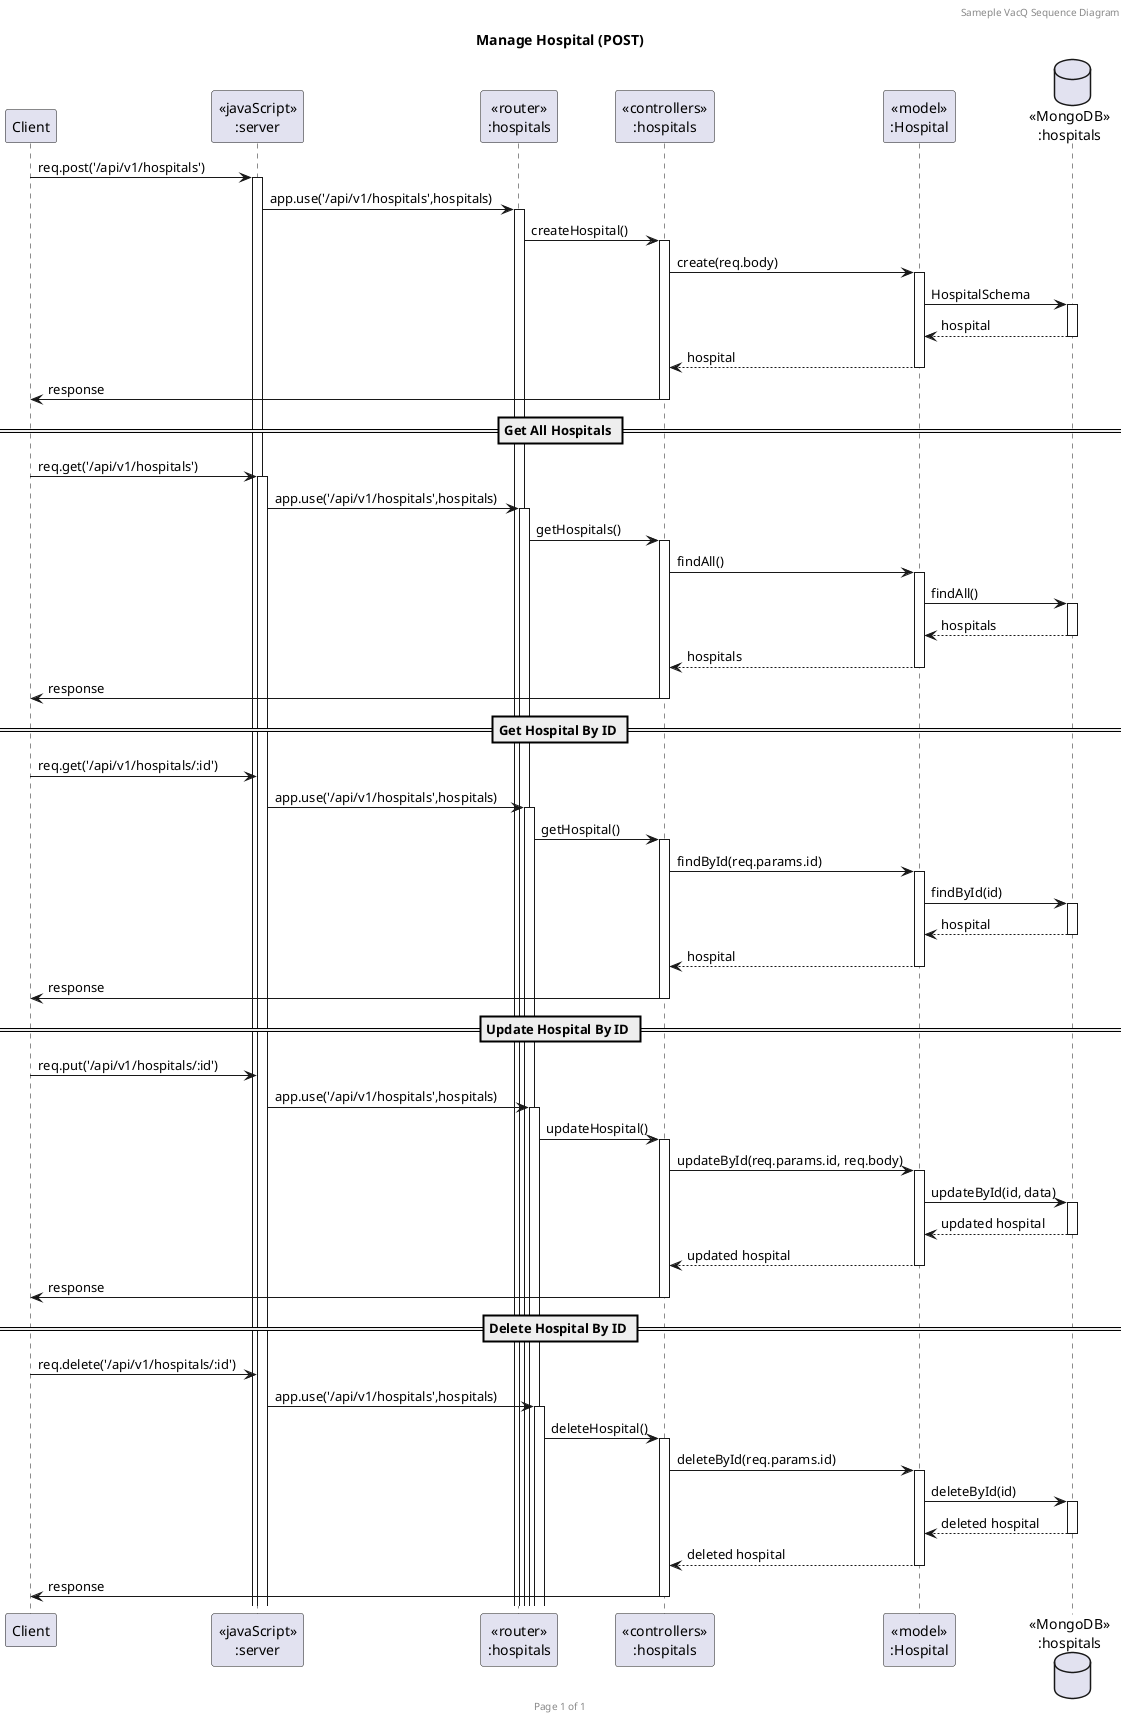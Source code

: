 @startuml Manage Hospital (POST)

header Sameple VacQ Sequence Diagram
footer Page %page% of %lastpage%
title "Manage Hospital (POST)"

participant "Client" as client
participant "<<javaScript>>\n:server" as server
participant "<<router>>\n:hospitals" as routerHospitals
participant "<<controllers>>\n:hospitals" as controllersHospitals
participant "<<model>>\n:Hospital" as modelHospital
database "<<MongoDB>>\n:hospitals" as HospitalsDatabase

client->server ++:req.post('/api/v1/hospitals')
server->routerHospitals ++:app.use('/api/v1/hospitals',hospitals)
routerHospitals -> controllersHospitals ++:createHospital()
controllersHospitals->modelHospital ++:create(req.body)
modelHospital ->HospitalsDatabase ++: HospitalSchema
HospitalsDatabase --> modelHospital --: hospital
controllersHospitals <-- modelHospital --:hospital
controllersHospitals->client --:response


== Get All Hospitals == 

client->server ++:req.get('/api/v1/hospitals')
server->routerHospitals ++:app.use('/api/v1/hospitals',hospitals)
routerHospitals -> controllersHospitals ++:getHospitals()
controllersHospitals -> modelHospital ++:findAll()
modelHospital -> HospitalsDatabase ++: findAll()
HospitalsDatabase --> modelHospital --:hospitals
modelHospital --> controllersHospitals --:hospitals
controllersHospitals ->client --:response
== Get Hospital By ID ==

client->server :req.get('/api/v1/hospitals/:id')
server->routerHospitals ++:app.use('/api/v1/hospitals',hospitals)
routerHospitals -> controllersHospitals ++:getHospital()
controllersHospitals -> modelHospital ++:findById(req.params.id)
modelHospital -> HospitalsDatabase ++: findById(id)
HospitalsDatabase --> modelHospital --:hospital
modelHospital --> controllersHospitals --:hospital
controllersHospitals ->client --:response

== Update Hospital By ID ==

client->server :req.put('/api/v1/hospitals/:id')
server->routerHospitals ++:app.use('/api/v1/hospitals',hospitals)
routerHospitals -> controllersHospitals ++:updateHospital()
controllersHospitals -> modelHospital ++:updateById(req.params.id, req.body)
modelHospital -> HospitalsDatabase ++: updateById(id, data)
HospitalsDatabase --> modelHospital --:updated hospital
modelHospital --> controllersHospitals --:updated hospital
controllersHospitals ->client --:response
== Delete Hospital By ID == 

client->server :req.delete('/api/v1/hospitals/:id')
server->routerHospitals ++:app.use('/api/v1/hospitals',hospitals)
routerHospitals -> controllersHospitals ++:deleteHospital()
controllersHospitals -> modelHospital ++:deleteById(req.params.id)
modelHospital -> HospitalsDatabase ++: deleteById(id)
HospitalsDatabase --> modelHospital --:deleted hospital
modelHospital --> controllersHospitals --:deleted hospital
controllersHospitals ->client --:response
@enduml
